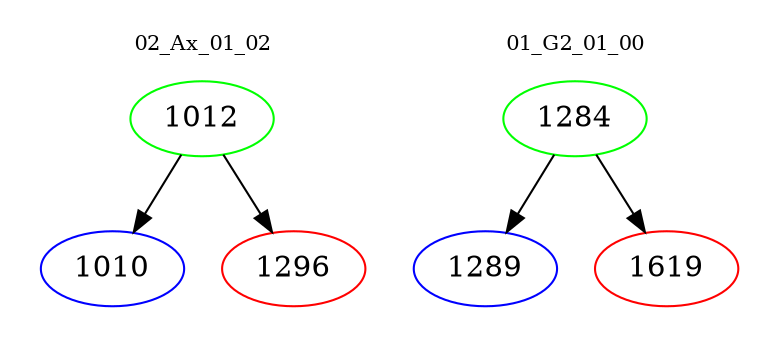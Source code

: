 digraph{
subgraph cluster_0 {
color = white
label = "02_Ax_01_02";
fontsize=10;
T0_1012 [label="1012", color="green"]
T0_1012 -> T0_1010 [color="black"]
T0_1010 [label="1010", color="blue"]
T0_1012 -> T0_1296 [color="black"]
T0_1296 [label="1296", color="red"]
}
subgraph cluster_1 {
color = white
label = "01_G2_01_00";
fontsize=10;
T1_1284 [label="1284", color="green"]
T1_1284 -> T1_1289 [color="black"]
T1_1289 [label="1289", color="blue"]
T1_1284 -> T1_1619 [color="black"]
T1_1619 [label="1619", color="red"]
}
}

